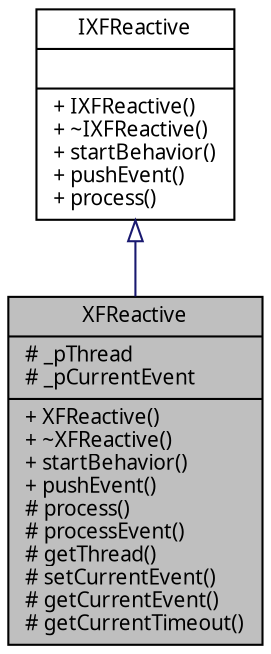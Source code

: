 digraph "XFReactive"
{
  edge [fontname="Helvetia.ttf",fontsize="10",labelfontname="Helvetia.ttf",labelfontsize="10"];
  node [fontname="Helvetia.ttf",fontsize="10",shape=record];
  Node1 [label="{XFReactive\n|# _pThread\l# _pCurrentEvent\l|+ XFReactive()\l+ ~XFReactive()\l+ startBehavior()\l+ pushEvent()\l# process()\l# processEvent()\l# getThread()\l# setCurrentEvent()\l# getCurrentEvent()\l# getCurrentTimeout()\l}",height=0.2,width=0.4,color="black", fillcolor="grey75", style="filled" fontcolor="black"];
  Node2 -> Node1 [dir="back",color="midnightblue",fontsize="10",style="solid",arrowtail="onormal",fontname="Helvetia.ttf"];
  Node2 [label="{IXFReactive\n||+ IXFReactive()\l+ ~IXFReactive()\l+ startBehavior()\l+ pushEvent()\l+ process()\l}",height=0.2,width=0.4,color="black", fillcolor="white", style="filled",URL="$class_i_x_f_reactive.html"];
}
